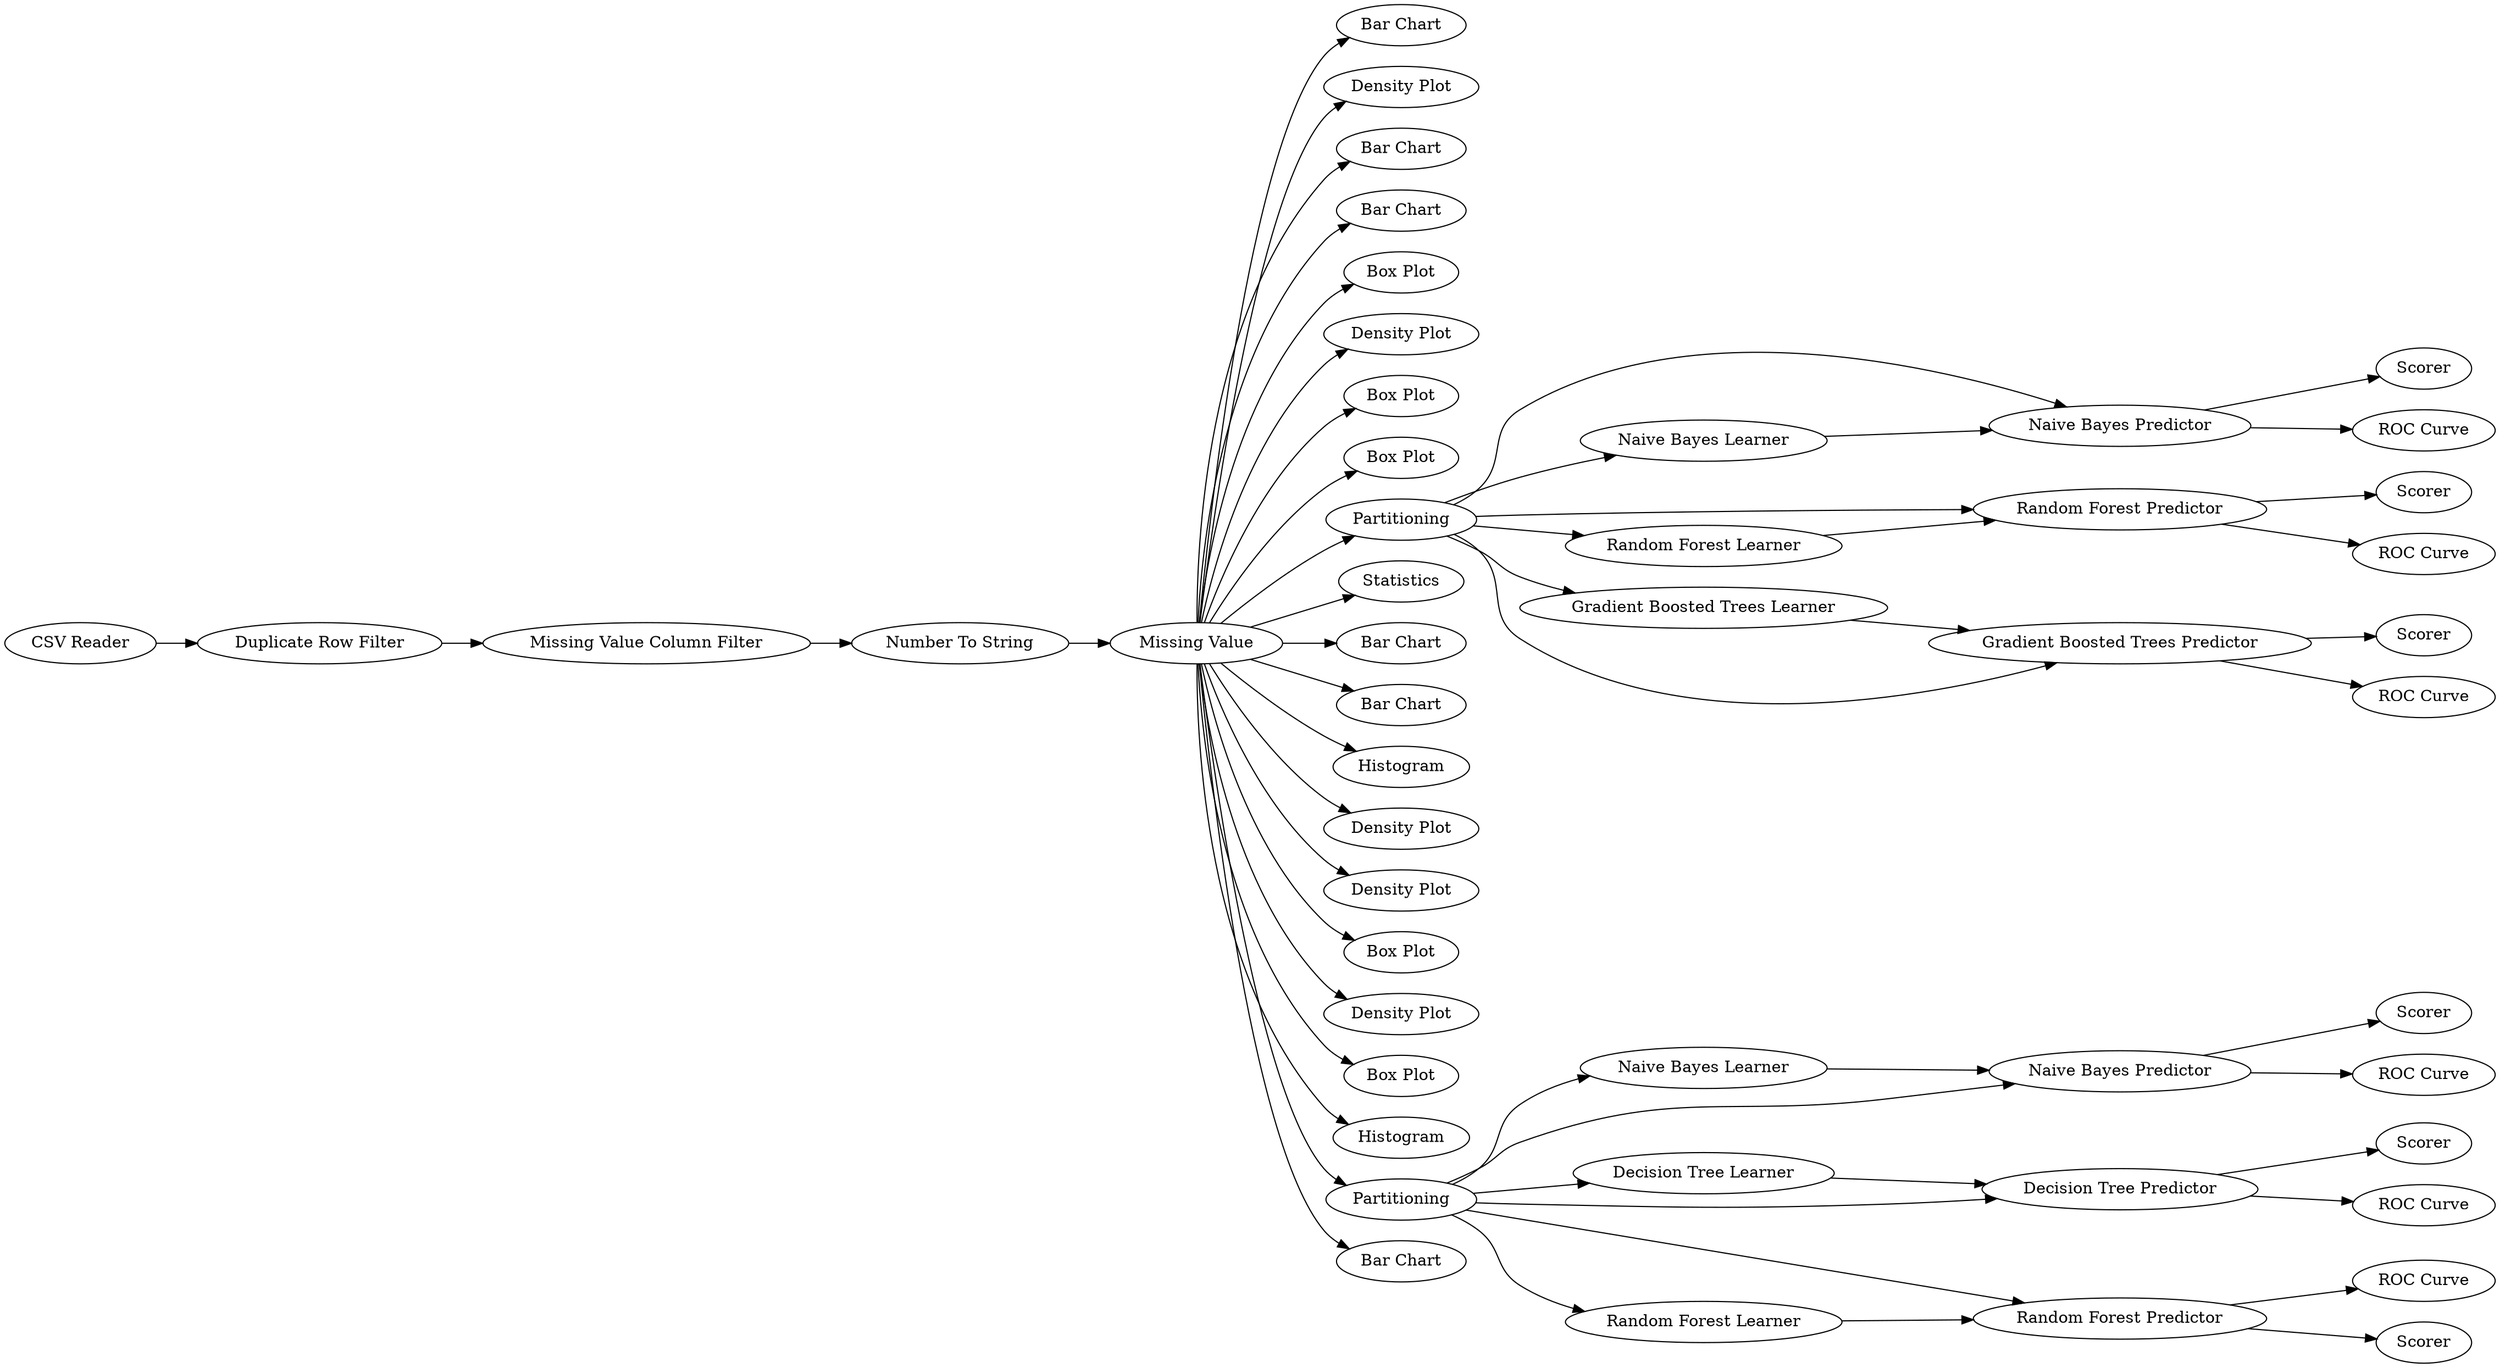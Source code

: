 digraph {
	"3266635149329721536_20" [label="Bar Chart"]
	"3266635149329721536_22" [label="Density Plot"]
	"3266635149329721536_5" [label="Naive Bayes Learner"]
	"3266635149329721536_51" [label=Scorer]
	"3266635149329721536_37" [label="Naive Bayes Predictor"]
	"3266635149329721536_49" [label="Decision Tree Learner"]
	"3266635149329721536_46" [label="Random Forest Predictor"]
	"3266635149329721536_16" [label="Bar Chart"]
	"3266635149329721536_44" [label="ROC Curve"]
	"3266635149329721536_17" [label="Bar Chart"]
	"3266635149329721536_42" [label="Random Forest Predictor"]
	"3266635149329721536_34" [label="Box Plot"]
	"3266635149329721536_26" [label="Density Plot"]
	"3266635149329721536_30" [label="Box Plot"]
	"3266635149329721536_29" [label="Box Plot"]
	"3266635149329721536_47" [label=Scorer]
	"3266635149329721536_55" [label=Scorer]
	"3266635149329721536_4" [label=Partitioning]
	"3266635149329721536_38" [label=Scorer]
	"3266635149329721536_48" [label="ROC Curve"]
	"3266635149329721536_43" [label=Scorer]
	"3266635149329721536_6" [label="Naive Bayes Predictor"]
	"3266635149329721536_12" [label=Statistics]
	"3266635149329721536_45" [label="Random Forest Learner"]
	"3266635149329721536_35" [label=Scorer]
	"3266635149329721536_9" [label="Duplicate Row Filter"]
	"3266635149329721536_10" [label="Number To String"]
	"3266635149329721536_36" [label="ROC Curve"]
	"3266635149329721536_8" [label="Missing Value Column Filter"]
	"3266635149329721536_41" [label="Random Forest Learner"]
	"3266635149329721536_19" [label="Bar Chart"]
	"3266635149329721536_18" [label="Bar Chart"]
	"3266635149329721536_54" [label="Gradient Boosted Trees Learner"]
	"3266635149329721536_1" [label="CSV Reader"]
	"3266635149329721536_39" [label="ROC Curve"]
	"3266635149329721536_13" [label=Histogram]
	"3266635149329721536_56" [label="ROC Curve"]
	"3266635149329721536_27" [label="Density Plot"]
	"3266635149329721536_28" [label="Density Plot"]
	"3266635149329721536_33" [label="Box Plot"]
	"3266635149329721536_11" [label="Missing Value"]
	"3266635149329721536_52" [label="ROC Curve"]
	"3266635149329721536_25" [label="Density Plot"]
	"3266635149329721536_32" [label="Box Plot"]
	"3266635149329721536_50" [label="Decision Tree Predictor"]
	"3266635149329721536_40" [label="Naive Bayes Learner"]
	"3266635149329721536_14" [label=Histogram]
	"3266635149329721536_3" [label=Partitioning]
	"3266635149329721536_21" [label="Bar Chart"]
	"3266635149329721536_53" [label="Gradient Boosted Trees Predictor"]
	"3266635149329721536_11" -> "3266635149329721536_17"
	"3266635149329721536_4" -> "3266635149329721536_40"
	"3266635149329721536_11" -> "3266635149329721536_28"
	"3266635149329721536_11" -> "3266635149329721536_14"
	"3266635149329721536_49" -> "3266635149329721536_50"
	"3266635149329721536_50" -> "3266635149329721536_51"
	"3266635149329721536_3" -> "3266635149329721536_49"
	"3266635149329721536_45" -> "3266635149329721536_46"
	"3266635149329721536_4" -> "3266635149329721536_54"
	"3266635149329721536_11" -> "3266635149329721536_4"
	"3266635149329721536_9" -> "3266635149329721536_8"
	"3266635149329721536_11" -> "3266635149329721536_18"
	"3266635149329721536_5" -> "3266635149329721536_6"
	"3266635149329721536_8" -> "3266635149329721536_10"
	"3266635149329721536_11" -> "3266635149329721536_30"
	"3266635149329721536_11" -> "3266635149329721536_22"
	"3266635149329721536_42" -> "3266635149329721536_43"
	"3266635149329721536_10" -> "3266635149329721536_11"
	"3266635149329721536_11" -> "3266635149329721536_16"
	"3266635149329721536_11" -> "3266635149329721536_3"
	"3266635149329721536_3" -> "3266635149329721536_6"
	"3266635149329721536_42" -> "3266635149329721536_44"
	"3266635149329721536_3" -> "3266635149329721536_42"
	"3266635149329721536_37" -> "3266635149329721536_39"
	"3266635149329721536_11" -> "3266635149329721536_33"
	"3266635149329721536_11" -> "3266635149329721536_13"
	"3266635149329721536_41" -> "3266635149329721536_42"
	"3266635149329721536_11" -> "3266635149329721536_12"
	"3266635149329721536_11" -> "3266635149329721536_25"
	"3266635149329721536_6" -> "3266635149329721536_35"
	"3266635149329721536_11" -> "3266635149329721536_34"
	"3266635149329721536_11" -> "3266635149329721536_27"
	"3266635149329721536_4" -> "3266635149329721536_45"
	"3266635149329721536_6" -> "3266635149329721536_36"
	"3266635149329721536_4" -> "3266635149329721536_46"
	"3266635149329721536_53" -> "3266635149329721536_56"
	"3266635149329721536_46" -> "3266635149329721536_48"
	"3266635149329721536_3" -> "3266635149329721536_5"
	"3266635149329721536_46" -> "3266635149329721536_47"
	"3266635149329721536_3" -> "3266635149329721536_41"
	"3266635149329721536_53" -> "3266635149329721536_55"
	"3266635149329721536_11" -> "3266635149329721536_26"
	"3266635149329721536_11" -> "3266635149329721536_20"
	"3266635149329721536_1" -> "3266635149329721536_9"
	"3266635149329721536_54" -> "3266635149329721536_53"
	"3266635149329721536_11" -> "3266635149329721536_32"
	"3266635149329721536_11" -> "3266635149329721536_29"
	"3266635149329721536_11" -> "3266635149329721536_19"
	"3266635149329721536_4" -> "3266635149329721536_37"
	"3266635149329721536_3" -> "3266635149329721536_50"
	"3266635149329721536_50" -> "3266635149329721536_52"
	"3266635149329721536_40" -> "3266635149329721536_37"
	"3266635149329721536_37" -> "3266635149329721536_38"
	"3266635149329721536_4" -> "3266635149329721536_53"
	"3266635149329721536_11" -> "3266635149329721536_21"
	rankdir=LR
}
